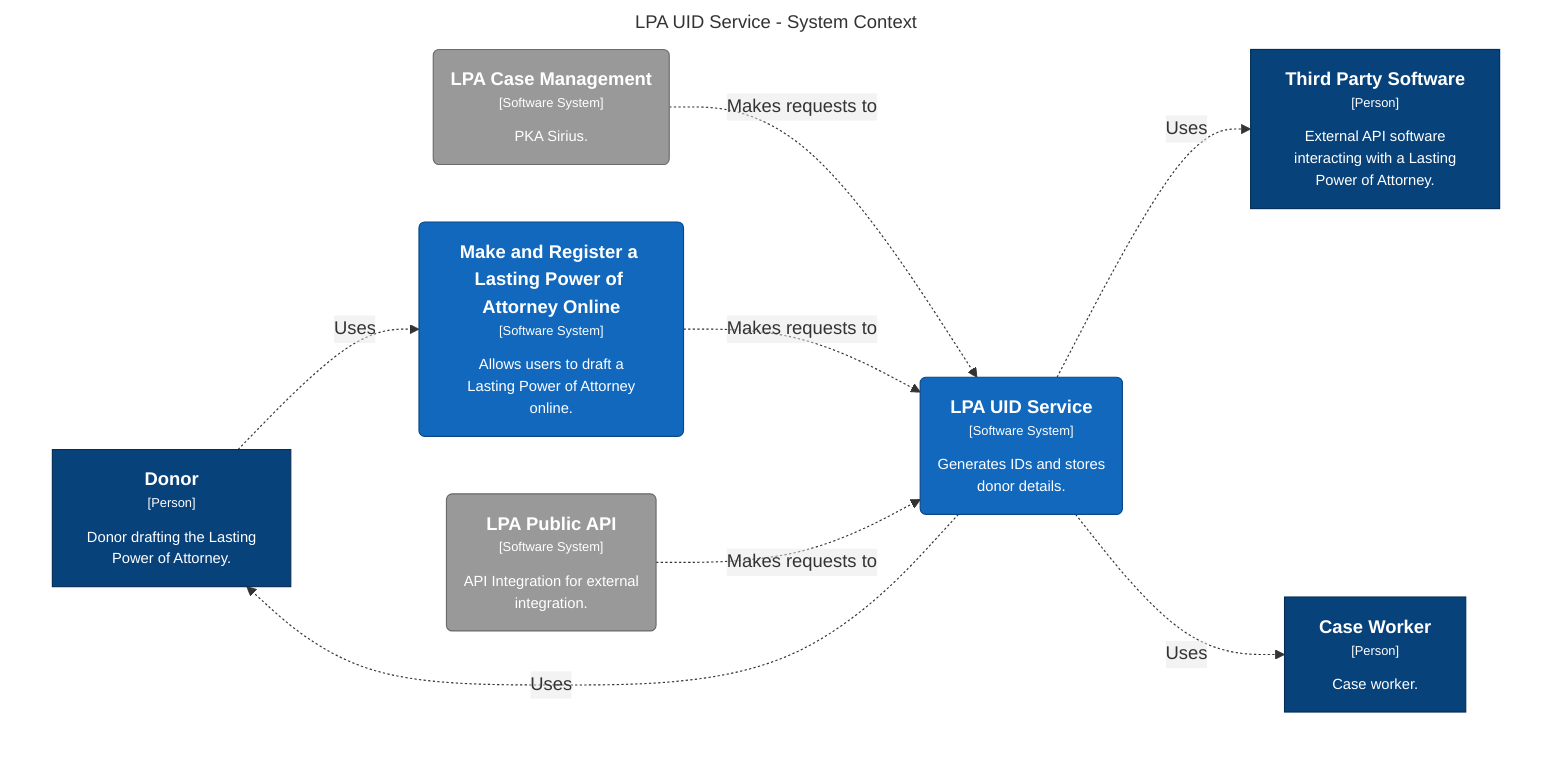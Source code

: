 graph TB
  linkStyle default fill:#ffffff

  subgraph diagram [LPA UID Service - System Context]
    style diagram fill:#ffffff,stroke:#ffffff

    1["<div style='font-weight: bold'>Third Party Software</div><div style='font-size: 70%; margin-top: 0px'>[Person]</div><div style='font-size: 80%; margin-top:10px'>External API software<br />interacting with a Lasting<br />Power of Attorney.</div>"]
    style 1 fill:#08427b,stroke:#052e56,color:#ffffff
    18("<div style='font-weight: bold'>LPA Case Management</div><div style='font-size: 70%; margin-top: 0px'>[Software System]</div><div style='font-size: 80%; margin-top:10px'>PKA Sirius.</div>")
    style 18 fill:#999999,stroke:#6b6b6b,color:#ffffff
    19("<div style='font-weight: bold'>LPA Public API</div><div style='font-size: 70%; margin-top: 0px'>[Software System]</div><div style='font-size: 80%; margin-top:10px'>API Integration for external<br />integration.</div>")
    style 19 fill:#999999,stroke:#6b6b6b,color:#ffffff
    20("<div style='font-weight: bold'>LPA UID Service</div><div style='font-size: 70%; margin-top: 0px'>[Software System]</div><div style='font-size: 80%; margin-top:10px'>Generates IDs and stores<br />donor details.</div>")
    style 20 fill:#1168bd,stroke:#0b4884,color:#ffffff
    3["<div style='font-weight: bold'>Donor</div><div style='font-size: 70%; margin-top: 0px'>[Person]</div><div style='font-size: 80%; margin-top:10px'>Donor drafting the Lasting<br />Power of Attorney.</div>"]
    style 3 fill:#08427b,stroke:#052e56,color:#ffffff
    5["<div style='font-weight: bold'>Case Worker</div><div style='font-size: 70%; margin-top: 0px'>[Person]</div><div style='font-size: 80%; margin-top:10px'>Case worker.</div>"]
    style 5 fill:#08427b,stroke:#052e56,color:#ffffff
    6("<div style='font-weight: bold'>Make and Register a Lasting Power of Attorney Online</div><div style='font-size: 70%; margin-top: 0px'>[Software System]</div><div style='font-size: 80%; margin-top:10px'>Allows users to draft a<br />Lasting Power of Attorney<br />online.</div>")
    style 6 fill:#1168bd,stroke:#0b4884,color:#ffffff

    3-. "<div>Uses</div><div style='font-size: 70%'></div>" .->6
    20-. "<div>Uses</div><div style='font-size: 70%'></div>" .->5
    20-. "<div>Uses</div><div style='font-size: 70%'></div>" .->3
    20-. "<div>Uses</div><div style='font-size: 70%'></div>" .->1
    18-. "<div>Makes requests to</div><div style='font-size: 70%'></div>" .->20
    6-. "<div>Makes requests to</div><div style='font-size: 70%'></div>" .->20
    19-. "<div>Makes requests to</div><div style='font-size: 70%'></div>" .->20
  end